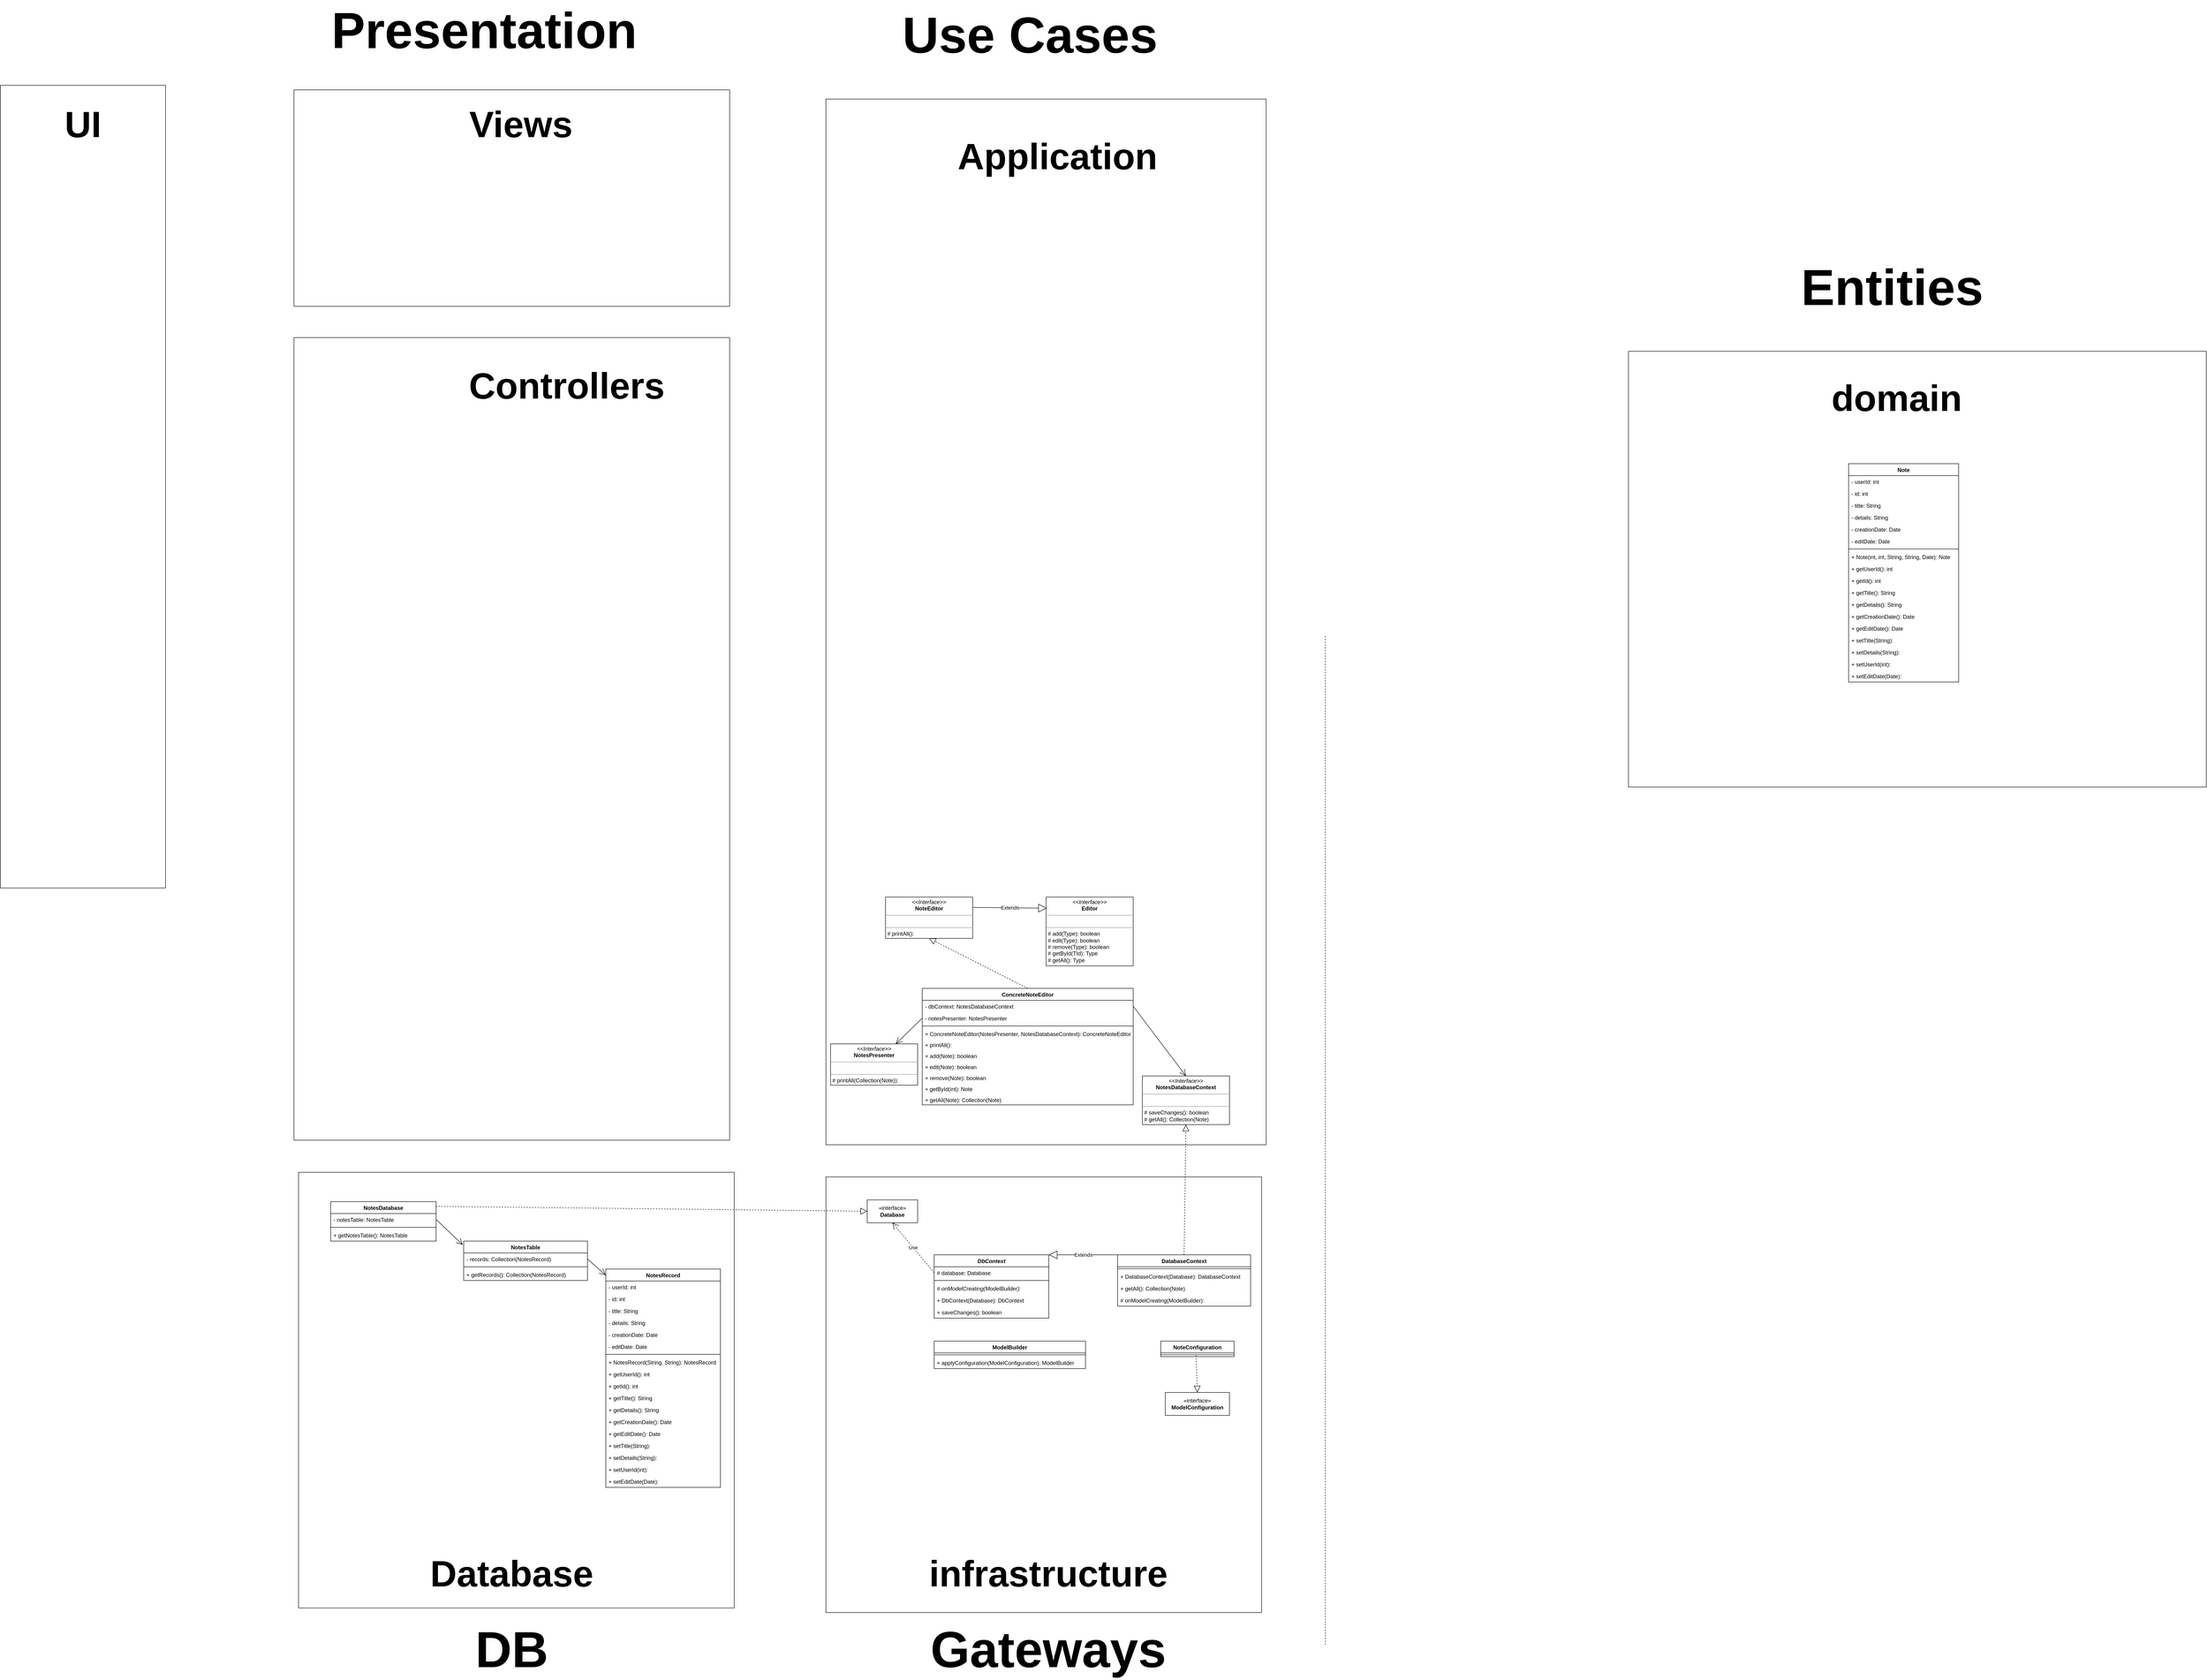 <mxfile version="22.1.2" type="device">
  <diagram id="C5RBs43oDa-KdzZeNtuy" name="Page-1">
    <mxGraphModel dx="11855" dy="4629" grid="1" gridSize="10" guides="1" tooltips="1" connect="1" arrows="1" fold="1" page="1" pageScale="1" pageWidth="827" pageHeight="1169" math="0" shadow="0">
      <root>
        <mxCell id="WIyWlLk6GJQsqaUBKTNV-0" />
        <mxCell id="WIyWlLk6GJQsqaUBKTNV-1" parent="WIyWlLk6GJQsqaUBKTNV-0" />
        <mxCell id="IYUmqPOKC77QGaWH9vDy-260" value="" style="rounded=0;whiteSpace=wrap;html=1;labelBackgroundColor=none;fontSize=80;" parent="WIyWlLk6GJQsqaUBKTNV-1" vertex="1">
          <mxGeometry x="-4280" y="1430" width="950" height="950" as="geometry" />
        </mxCell>
        <mxCell id="IYUmqPOKC77QGaWH9vDy-257" value="" style="rounded=0;whiteSpace=wrap;html=1;labelBackgroundColor=none;fontSize=80;" parent="WIyWlLk6GJQsqaUBKTNV-1" vertex="1">
          <mxGeometry x="-3130" y="-910" width="960" height="2280" as="geometry" />
        </mxCell>
        <mxCell id="IYUmqPOKC77QGaWH9vDy-258" value="" style="rounded=0;whiteSpace=wrap;html=1;labelBackgroundColor=none;fontSize=80;" parent="WIyWlLk6GJQsqaUBKTNV-1" vertex="1">
          <mxGeometry x="-3130" y="1440" width="950" height="950" as="geometry" />
        </mxCell>
        <mxCell id="IYUmqPOKC77QGaWH9vDy-259" value="" style="rounded=0;whiteSpace=wrap;html=1;labelBackgroundColor=none;fontSize=80;" parent="WIyWlLk6GJQsqaUBKTNV-1" vertex="1">
          <mxGeometry x="-1380" y="-360" width="1260" height="950" as="geometry" />
        </mxCell>
        <mxCell id="IYUmqPOKC77QGaWH9vDy-254" value="" style="rounded=0;whiteSpace=wrap;html=1;labelBackgroundColor=none;fontSize=80;" parent="WIyWlLk6GJQsqaUBKTNV-1" vertex="1">
          <mxGeometry x="-4290" y="-930" width="950" height="472" as="geometry" />
        </mxCell>
        <mxCell id="IYUmqPOKC77QGaWH9vDy-255" value="" style="rounded=0;whiteSpace=wrap;html=1;labelBackgroundColor=none;fontSize=80;" parent="WIyWlLk6GJQsqaUBKTNV-1" vertex="1">
          <mxGeometry x="-4930" y="-940" width="360" height="1750" as="geometry" />
        </mxCell>
        <mxCell id="IYUmqPOKC77QGaWH9vDy-253" value="" style="rounded=0;whiteSpace=wrap;html=1;labelBackgroundColor=none;fontSize=80;" parent="WIyWlLk6GJQsqaUBKTNV-1" vertex="1">
          <mxGeometry x="-4290" y="-390" width="950" height="1750" as="geometry" />
        </mxCell>
        <mxCell id="IYUmqPOKC77QGaWH9vDy-234" value="" style="endArrow=none;dashed=1;html=1;" parent="WIyWlLk6GJQsqaUBKTNV-1" edge="1">
          <mxGeometry width="50" height="50" relative="1" as="geometry">
            <mxPoint x="-2041" y="2460" as="sourcePoint" />
            <mxPoint x="-2041" y="260" as="targetPoint" />
          </mxGeometry>
        </mxCell>
        <mxCell id="IYUmqPOKC77QGaWH9vDy-236" value="Presentation" style="text;html=1;strokeColor=none;fillColor=none;align=center;verticalAlign=middle;whiteSpace=wrap;rounded=0;fontStyle=1;fontSize=110;" parent="WIyWlLk6GJQsqaUBKTNV-1" vertex="1">
          <mxGeometry x="-4270" y="-1120" width="790" height="120" as="geometry" />
        </mxCell>
        <mxCell id="IYUmqPOKC77QGaWH9vDy-268" value="UI" style="text;html=1;strokeColor=none;fillColor=none;align=center;verticalAlign=middle;whiteSpace=wrap;rounded=0;fontStyle=1;fontSize=80;" parent="WIyWlLk6GJQsqaUBKTNV-1" vertex="1">
          <mxGeometry x="-4770" y="-890" width="40" height="70" as="geometry" />
        </mxCell>
        <mxCell id="IYUmqPOKC77QGaWH9vDy-271" value="Application" style="text;html=1;strokeColor=none;fillColor=none;align=center;verticalAlign=middle;whiteSpace=wrap;rounded=0;fontStyle=1;fontSize=80;" parent="WIyWlLk6GJQsqaUBKTNV-1" vertex="1">
          <mxGeometry x="-3030" y="-830" width="810" height="90" as="geometry" />
        </mxCell>
        <mxCell id="IYUmqPOKC77QGaWH9vDy-274" value="Database" style="text;html=1;strokeColor=none;fillColor=none;align=center;verticalAlign=middle;whiteSpace=wrap;rounded=0;fontStyle=1;fontSize=80;" parent="WIyWlLk6GJQsqaUBKTNV-1" vertex="1">
          <mxGeometry x="-4220" y="2250" width="810" height="110" as="geometry" />
        </mxCell>
        <mxCell id="Qy56OAMUpxAa6UUccBs3-3" value="Views" style="text;html=1;strokeColor=none;fillColor=none;align=center;verticalAlign=middle;whiteSpace=wrap;rounded=0;fontStyle=1;fontSize=80;" vertex="1" parent="WIyWlLk6GJQsqaUBKTNV-1">
          <mxGeometry x="-3930" y="-890" width="270" height="70" as="geometry" />
        </mxCell>
        <mxCell id="Qy56OAMUpxAa6UUccBs3-4" value="Controllers" style="text;html=1;strokeColor=none;fillColor=none;align=center;verticalAlign=middle;whiteSpace=wrap;rounded=0;fontStyle=1;fontSize=80;" vertex="1" parent="WIyWlLk6GJQsqaUBKTNV-1">
          <mxGeometry x="-3890" y="-320" width="390" height="70" as="geometry" />
        </mxCell>
        <mxCell id="Qy56OAMUpxAa6UUccBs3-5" value="Use Cases" style="text;html=1;strokeColor=none;fillColor=none;align=center;verticalAlign=middle;whiteSpace=wrap;rounded=0;fontStyle=1;fontSize=110;" vertex="1" parent="WIyWlLk6GJQsqaUBKTNV-1">
          <mxGeometry x="-3080" y="-1110" width="790" height="120" as="geometry" />
        </mxCell>
        <mxCell id="IYUmqPOKC77QGaWH9vDy-273" value="domain" style="text;html=1;strokeColor=none;fillColor=none;align=center;verticalAlign=middle;whiteSpace=wrap;rounded=0;fontStyle=1;fontSize=80;" parent="WIyWlLk6GJQsqaUBKTNV-1" vertex="1">
          <mxGeometry x="-1200" y="-320" width="810" height="124" as="geometry" />
        </mxCell>
        <mxCell id="Qy56OAMUpxAa6UUccBs3-7" value="DB" style="text;html=1;strokeColor=none;fillColor=none;align=center;verticalAlign=middle;whiteSpace=wrap;rounded=0;fontStyle=1;fontSize=110;" vertex="1" parent="WIyWlLk6GJQsqaUBKTNV-1">
          <mxGeometry x="-4210" y="2410" width="790" height="120" as="geometry" />
        </mxCell>
        <mxCell id="Qy56OAMUpxAa6UUccBs3-8" value="Gateways" style="text;html=1;strokeColor=none;fillColor=none;align=center;verticalAlign=middle;whiteSpace=wrap;rounded=0;fontStyle=1;fontSize=110;" vertex="1" parent="WIyWlLk6GJQsqaUBKTNV-1">
          <mxGeometry x="-3040" y="2410" width="790" height="120" as="geometry" />
        </mxCell>
        <mxCell id="Qy56OAMUpxAa6UUccBs3-9" value="infrastructure" style="text;html=1;strokeColor=none;fillColor=none;align=center;verticalAlign=middle;whiteSpace=wrap;rounded=0;fontStyle=1;fontSize=80;" vertex="1" parent="WIyWlLk6GJQsqaUBKTNV-1">
          <mxGeometry x="-3050" y="2250" width="810" height="110" as="geometry" />
        </mxCell>
        <mxCell id="Qy56OAMUpxAa6UUccBs3-10" value="Entities" style="text;html=1;strokeColor=none;fillColor=none;align=center;verticalAlign=middle;whiteSpace=wrap;rounded=0;fontStyle=1;fontSize=110;" vertex="1" parent="WIyWlLk6GJQsqaUBKTNV-1">
          <mxGeometry x="-1200" y="-560" width="790" height="120" as="geometry" />
        </mxCell>
        <mxCell id="Qy56OAMUpxAa6UUccBs3-11" value="Note" style="swimlane;fontStyle=1;align=center;verticalAlign=top;childLayout=stackLayout;horizontal=1;startSize=26;horizontalStack=0;resizeParent=1;resizeParentMax=0;resizeLast=0;collapsible=1;marginBottom=0;whiteSpace=wrap;html=1;" vertex="1" parent="WIyWlLk6GJQsqaUBKTNV-1">
          <mxGeometry x="-900" y="-115" width="240" height="476" as="geometry" />
        </mxCell>
        <mxCell id="Qy56OAMUpxAa6UUccBs3-12" value="- userId&lt;span style=&quot;background-color: initial;&quot;&gt;: int&lt;/span&gt;" style="text;strokeColor=none;fillColor=none;align=left;verticalAlign=top;spacingLeft=4;spacingRight=4;overflow=hidden;rotatable=0;points=[[0,0.5],[1,0.5]];portConstraint=eastwest;whiteSpace=wrap;html=1;" vertex="1" parent="Qy56OAMUpxAa6UUccBs3-11">
          <mxGeometry y="26" width="240" height="26" as="geometry" />
        </mxCell>
        <mxCell id="Qy56OAMUpxAa6UUccBs3-15" value="- id&lt;span style=&quot;background-color: initial;&quot;&gt;: int&lt;/span&gt;" style="text;strokeColor=none;fillColor=none;align=left;verticalAlign=top;spacingLeft=4;spacingRight=4;overflow=hidden;rotatable=0;points=[[0,0.5],[1,0.5]];portConstraint=eastwest;whiteSpace=wrap;html=1;" vertex="1" parent="Qy56OAMUpxAa6UUccBs3-11">
          <mxGeometry y="52" width="240" height="26" as="geometry" />
        </mxCell>
        <mxCell id="Qy56OAMUpxAa6UUccBs3-17" value="-&amp;nbsp;title&lt;span style=&quot;background-color: initial;&quot;&gt;:&amp;nbsp;&lt;/span&gt;String" style="text;strokeColor=none;fillColor=none;align=left;verticalAlign=top;spacingLeft=4;spacingRight=4;overflow=hidden;rotatable=0;points=[[0,0.5],[1,0.5]];portConstraint=eastwest;whiteSpace=wrap;html=1;" vertex="1" parent="Qy56OAMUpxAa6UUccBs3-11">
          <mxGeometry y="78" width="240" height="26" as="geometry" />
        </mxCell>
        <mxCell id="Qy56OAMUpxAa6UUccBs3-18" value="-&amp;nbsp;details&lt;span style=&quot;background-color: initial;&quot;&gt;:&amp;nbsp;&lt;/span&gt;&lt;span style=&quot;background-color: initial;&quot;&gt;String&lt;/span&gt;" style="text;strokeColor=none;fillColor=none;align=left;verticalAlign=top;spacingLeft=4;spacingRight=4;overflow=hidden;rotatable=0;points=[[0,0.5],[1,0.5]];portConstraint=eastwest;whiteSpace=wrap;html=1;" vertex="1" parent="Qy56OAMUpxAa6UUccBs3-11">
          <mxGeometry y="104" width="240" height="26" as="geometry" />
        </mxCell>
        <mxCell id="Qy56OAMUpxAa6UUccBs3-19" value="-&amp;nbsp;creationDate&lt;span style=&quot;background-color: initial;&quot;&gt;:&amp;nbsp;&lt;/span&gt;Date" style="text;strokeColor=none;fillColor=none;align=left;verticalAlign=top;spacingLeft=4;spacingRight=4;overflow=hidden;rotatable=0;points=[[0,0.5],[1,0.5]];portConstraint=eastwest;whiteSpace=wrap;html=1;" vertex="1" parent="Qy56OAMUpxAa6UUccBs3-11">
          <mxGeometry y="130" width="240" height="26" as="geometry" />
        </mxCell>
        <mxCell id="Qy56OAMUpxAa6UUccBs3-20" value="-&amp;nbsp;editDate&lt;span style=&quot;background-color: initial;&quot;&gt;:&amp;nbsp;&lt;/span&gt;&lt;span style=&quot;background-color: initial;&quot;&gt;Date&lt;/span&gt;" style="text;strokeColor=none;fillColor=none;align=left;verticalAlign=top;spacingLeft=4;spacingRight=4;overflow=hidden;rotatable=0;points=[[0,0.5],[1,0.5]];portConstraint=eastwest;whiteSpace=wrap;html=1;" vertex="1" parent="Qy56OAMUpxAa6UUccBs3-11">
          <mxGeometry y="156" width="240" height="26" as="geometry" />
        </mxCell>
        <mxCell id="Qy56OAMUpxAa6UUccBs3-13" value="" style="line;strokeWidth=1;fillColor=none;align=left;verticalAlign=middle;spacingTop=-1;spacingLeft=3;spacingRight=3;rotatable=0;labelPosition=right;points=[];portConstraint=eastwest;strokeColor=inherit;" vertex="1" parent="Qy56OAMUpxAa6UUccBs3-11">
          <mxGeometry y="182" width="240" height="8" as="geometry" />
        </mxCell>
        <mxCell id="Qy56OAMUpxAa6UUccBs3-30" value="+&amp;nbsp;Note&lt;span style=&quot;background-color: initial;&quot;&gt;(int, int, String, String, Date):&amp;nbsp;&lt;/span&gt;Note" style="text;strokeColor=none;fillColor=none;align=left;verticalAlign=top;spacingLeft=4;spacingRight=4;overflow=hidden;rotatable=0;points=[[0,0.5],[1,0.5]];portConstraint=eastwest;whiteSpace=wrap;html=1;" vertex="1" parent="Qy56OAMUpxAa6UUccBs3-11">
          <mxGeometry y="190" width="240" height="26" as="geometry" />
        </mxCell>
        <mxCell id="Qy56OAMUpxAa6UUccBs3-14" value="+&amp;nbsp;getUserId&lt;span style=&quot;background-color: initial;&quot;&gt;():&amp;nbsp;&lt;/span&gt;int" style="text;strokeColor=none;fillColor=none;align=left;verticalAlign=top;spacingLeft=4;spacingRight=4;overflow=hidden;rotatable=0;points=[[0,0.5],[1,0.5]];portConstraint=eastwest;whiteSpace=wrap;html=1;" vertex="1" parent="Qy56OAMUpxAa6UUccBs3-11">
          <mxGeometry y="216" width="240" height="26" as="geometry" />
        </mxCell>
        <mxCell id="Qy56OAMUpxAa6UUccBs3-21" value="+&amp;nbsp;getId&lt;span style=&quot;background-color: initial;&quot;&gt;():&amp;nbsp;&lt;/span&gt;&lt;span style=&quot;background-color: initial;&quot;&gt;int&lt;/span&gt;" style="text;strokeColor=none;fillColor=none;align=left;verticalAlign=top;spacingLeft=4;spacingRight=4;overflow=hidden;rotatable=0;points=[[0,0.5],[1,0.5]];portConstraint=eastwest;whiteSpace=wrap;html=1;" vertex="1" parent="Qy56OAMUpxAa6UUccBs3-11">
          <mxGeometry y="242" width="240" height="26" as="geometry" />
        </mxCell>
        <mxCell id="Qy56OAMUpxAa6UUccBs3-22" value="+&amp;nbsp;getTitle&lt;span style=&quot;background-color: initial;&quot;&gt;():&amp;nbsp;&lt;/span&gt;String" style="text;strokeColor=none;fillColor=none;align=left;verticalAlign=top;spacingLeft=4;spacingRight=4;overflow=hidden;rotatable=0;points=[[0,0.5],[1,0.5]];portConstraint=eastwest;whiteSpace=wrap;html=1;" vertex="1" parent="Qy56OAMUpxAa6UUccBs3-11">
          <mxGeometry y="268" width="240" height="26" as="geometry" />
        </mxCell>
        <mxCell id="Qy56OAMUpxAa6UUccBs3-23" value="+&amp;nbsp;getDetails&lt;span style=&quot;background-color: initial;&quot;&gt;():&amp;nbsp;&lt;/span&gt;String" style="text;strokeColor=none;fillColor=none;align=left;verticalAlign=top;spacingLeft=4;spacingRight=4;overflow=hidden;rotatable=0;points=[[0,0.5],[1,0.5]];portConstraint=eastwest;whiteSpace=wrap;html=1;" vertex="1" parent="Qy56OAMUpxAa6UUccBs3-11">
          <mxGeometry y="294" width="240" height="26" as="geometry" />
        </mxCell>
        <mxCell id="Qy56OAMUpxAa6UUccBs3-24" value="+&amp;nbsp;getCreationDate&lt;span style=&quot;background-color: initial;&quot;&gt;():&amp;nbsp;&lt;/span&gt;Date" style="text;strokeColor=none;fillColor=none;align=left;verticalAlign=top;spacingLeft=4;spacingRight=4;overflow=hidden;rotatable=0;points=[[0,0.5],[1,0.5]];portConstraint=eastwest;whiteSpace=wrap;html=1;" vertex="1" parent="Qy56OAMUpxAa6UUccBs3-11">
          <mxGeometry y="320" width="240" height="26" as="geometry" />
        </mxCell>
        <mxCell id="Qy56OAMUpxAa6UUccBs3-25" value="+&amp;nbsp;getEditDate&lt;span style=&quot;background-color: initial;&quot;&gt;():&amp;nbsp;&lt;/span&gt;&lt;span style=&quot;background-color: initial;&quot;&gt;Date&lt;/span&gt;" style="text;strokeColor=none;fillColor=none;align=left;verticalAlign=top;spacingLeft=4;spacingRight=4;overflow=hidden;rotatable=0;points=[[0,0.5],[1,0.5]];portConstraint=eastwest;whiteSpace=wrap;html=1;" vertex="1" parent="Qy56OAMUpxAa6UUccBs3-11">
          <mxGeometry y="346" width="240" height="26" as="geometry" />
        </mxCell>
        <mxCell id="Qy56OAMUpxAa6UUccBs3-26" value="+&amp;nbsp;setTitle(String&lt;span style=&quot;background-color: initial;&quot;&gt;):&lt;/span&gt;" style="text;strokeColor=none;fillColor=none;align=left;verticalAlign=top;spacingLeft=4;spacingRight=4;overflow=hidden;rotatable=0;points=[[0,0.5],[1,0.5]];portConstraint=eastwest;whiteSpace=wrap;html=1;" vertex="1" parent="Qy56OAMUpxAa6UUccBs3-11">
          <mxGeometry y="372" width="240" height="26" as="geometry" />
        </mxCell>
        <mxCell id="Qy56OAMUpxAa6UUccBs3-27" value="+&amp;nbsp;setDetails&lt;span style=&quot;background-color: initial;&quot;&gt;(String&lt;/span&gt;&lt;span style=&quot;background-color: initial;&quot;&gt;):&lt;/span&gt;" style="text;strokeColor=none;fillColor=none;align=left;verticalAlign=top;spacingLeft=4;spacingRight=4;overflow=hidden;rotatable=0;points=[[0,0.5],[1,0.5]];portConstraint=eastwest;whiteSpace=wrap;html=1;" vertex="1" parent="Qy56OAMUpxAa6UUccBs3-11">
          <mxGeometry y="398" width="240" height="26" as="geometry" />
        </mxCell>
        <mxCell id="Qy56OAMUpxAa6UUccBs3-28" value="+&amp;nbsp;setUserId&lt;span style=&quot;background-color: initial;&quot;&gt;(int&lt;/span&gt;&lt;span style=&quot;background-color: initial;&quot;&gt;):&lt;/span&gt;" style="text;strokeColor=none;fillColor=none;align=left;verticalAlign=top;spacingLeft=4;spacingRight=4;overflow=hidden;rotatable=0;points=[[0,0.5],[1,0.5]];portConstraint=eastwest;whiteSpace=wrap;html=1;" vertex="1" parent="Qy56OAMUpxAa6UUccBs3-11">
          <mxGeometry y="424" width="240" height="26" as="geometry" />
        </mxCell>
        <mxCell id="Qy56OAMUpxAa6UUccBs3-29" value="+&amp;nbsp;setEditDate&lt;span style=&quot;background-color: initial;&quot;&gt;(&lt;/span&gt;Date&lt;span style=&quot;background-color: initial;&quot;&gt;):&lt;/span&gt;" style="text;strokeColor=none;fillColor=none;align=left;verticalAlign=top;spacingLeft=4;spacingRight=4;overflow=hidden;rotatable=0;points=[[0,0.5],[1,0.5]];portConstraint=eastwest;whiteSpace=wrap;html=1;" vertex="1" parent="Qy56OAMUpxAa6UUccBs3-11">
          <mxGeometry y="450" width="240" height="26" as="geometry" />
        </mxCell>
        <mxCell id="Qy56OAMUpxAa6UUccBs3-32" value="«interface»&lt;br&gt;&lt;b&gt;Database&lt;/b&gt;" style="html=1;whiteSpace=wrap;" vertex="1" parent="WIyWlLk6GJQsqaUBKTNV-1">
          <mxGeometry x="-3040" y="1490" width="110" height="50" as="geometry" />
        </mxCell>
        <mxCell id="Qy56OAMUpxAa6UUccBs3-33" value="«interface»&lt;br&gt;&lt;b&gt;ModelConfiguration&lt;/b&gt;" style="html=1;whiteSpace=wrap;" vertex="1" parent="WIyWlLk6GJQsqaUBKTNV-1">
          <mxGeometry x="-2390" y="1910" width="140" height="50" as="geometry" />
        </mxCell>
        <mxCell id="Qy56OAMUpxAa6UUccBs3-34" value="&lt;i&gt;DbContext&lt;/i&gt;" style="swimlane;fontStyle=1;align=center;verticalAlign=top;childLayout=stackLayout;horizontal=1;startSize=26;horizontalStack=0;resizeParent=1;resizeParentMax=0;resizeLast=0;collapsible=1;marginBottom=0;whiteSpace=wrap;html=1;" vertex="1" parent="WIyWlLk6GJQsqaUBKTNV-1">
          <mxGeometry x="-2894" y="1610" width="250" height="138" as="geometry" />
        </mxCell>
        <mxCell id="Qy56OAMUpxAa6UUccBs3-35" value="# database&lt;span style=&quot;background-color: initial;&quot;&gt;:&amp;nbsp;&lt;/span&gt;Database" style="text;strokeColor=none;fillColor=none;align=left;verticalAlign=top;spacingLeft=4;spacingRight=4;overflow=hidden;rotatable=0;points=[[0,0.5],[1,0.5]];portConstraint=eastwest;whiteSpace=wrap;html=1;" vertex="1" parent="Qy56OAMUpxAa6UUccBs3-34">
          <mxGeometry y="26" width="250" height="26" as="geometry" />
        </mxCell>
        <mxCell id="Qy56OAMUpxAa6UUccBs3-36" value="" style="line;strokeWidth=1;fillColor=none;align=left;verticalAlign=middle;spacingTop=-1;spacingLeft=3;spacingRight=3;rotatable=0;labelPosition=right;points=[];portConstraint=eastwest;strokeColor=inherit;" vertex="1" parent="Qy56OAMUpxAa6UUccBs3-34">
          <mxGeometry y="52" width="250" height="8" as="geometry" />
        </mxCell>
        <mxCell id="Qy56OAMUpxAa6UUccBs3-37" value="&lt;i&gt;# onModelCreating&lt;span style=&quot;background-color: initial;&quot;&gt;(ModelBuilder):&lt;/span&gt;&lt;/i&gt;" style="text;strokeColor=none;fillColor=none;align=left;verticalAlign=top;spacingLeft=4;spacingRight=4;overflow=hidden;rotatable=0;points=[[0,0.5],[1,0.5]];portConstraint=eastwest;whiteSpace=wrap;html=1;" vertex="1" parent="Qy56OAMUpxAa6UUccBs3-34">
          <mxGeometry y="60" width="250" height="26" as="geometry" />
        </mxCell>
        <mxCell id="Qy56OAMUpxAa6UUccBs3-39" value="+&amp;nbsp;DbContext&lt;span style=&quot;background-color: initial;&quot;&gt;&lt;span style=&quot;background-color: initial;&quot;&gt;(Database):&amp;nbsp;&lt;/span&gt;&lt;/span&gt;DbContext" style="text;strokeColor=none;fillColor=none;align=left;verticalAlign=top;spacingLeft=4;spacingRight=4;overflow=hidden;rotatable=0;points=[[0,0.5],[1,0.5]];portConstraint=eastwest;whiteSpace=wrap;html=1;" vertex="1" parent="Qy56OAMUpxAa6UUccBs3-34">
          <mxGeometry y="86" width="250" height="26" as="geometry" />
        </mxCell>
        <mxCell id="Qy56OAMUpxAa6UUccBs3-41" value="+&amp;nbsp;saveChanges&lt;span style=&quot;background-color: initial;&quot;&gt;&lt;span style=&quot;background-color: initial;&quot;&gt;():&amp;nbsp;&lt;/span&gt;&lt;/span&gt;boolean" style="text;strokeColor=none;fillColor=none;align=left;verticalAlign=top;spacingLeft=4;spacingRight=4;overflow=hidden;rotatable=0;points=[[0,0.5],[1,0.5]];portConstraint=eastwest;whiteSpace=wrap;html=1;" vertex="1" parent="Qy56OAMUpxAa6UUccBs3-34">
          <mxGeometry y="112" width="250" height="26" as="geometry" />
        </mxCell>
        <mxCell id="Qy56OAMUpxAa6UUccBs3-42" value="ModelBuilder" style="swimlane;fontStyle=1;align=center;verticalAlign=top;childLayout=stackLayout;horizontal=1;startSize=26;horizontalStack=0;resizeParent=1;resizeParentMax=0;resizeLast=0;collapsible=1;marginBottom=0;whiteSpace=wrap;html=1;" vertex="1" parent="WIyWlLk6GJQsqaUBKTNV-1">
          <mxGeometry x="-2894" y="1798" width="330" height="60" as="geometry" />
        </mxCell>
        <mxCell id="Qy56OAMUpxAa6UUccBs3-44" value="" style="line;strokeWidth=1;fillColor=none;align=left;verticalAlign=middle;spacingTop=-1;spacingLeft=3;spacingRight=3;rotatable=0;labelPosition=right;points=[];portConstraint=eastwest;strokeColor=inherit;" vertex="1" parent="Qy56OAMUpxAa6UUccBs3-42">
          <mxGeometry y="26" width="330" height="8" as="geometry" />
        </mxCell>
        <mxCell id="Qy56OAMUpxAa6UUccBs3-45" value="+&amp;nbsp;applyConfiguration&lt;span style=&quot;background-color: initial;&quot;&gt;(ModelConfiguration):&amp;nbsp;&lt;/span&gt;ModelBuilder" style="text;strokeColor=none;fillColor=none;align=left;verticalAlign=top;spacingLeft=4;spacingRight=4;overflow=hidden;rotatable=0;points=[[0,0.5],[1,0.5]];portConstraint=eastwest;whiteSpace=wrap;html=1;" vertex="1" parent="Qy56OAMUpxAa6UUccBs3-42">
          <mxGeometry y="34" width="330" height="26" as="geometry" />
        </mxCell>
        <mxCell id="Qy56OAMUpxAa6UUccBs3-46" value="Use" style="endArrow=open;endSize=12;dashed=1;html=1;rounded=0;exitX=0;exitY=0.5;exitDx=0;exitDy=0;entryX=0.5;entryY=1;entryDx=0;entryDy=0;" edge="1" parent="WIyWlLk6GJQsqaUBKTNV-1" source="Qy56OAMUpxAa6UUccBs3-35" target="Qy56OAMUpxAa6UUccBs3-32">
          <mxGeometry width="160" relative="1" as="geometry">
            <mxPoint x="-2701" y="1990" as="sourcePoint" />
            <mxPoint x="-2541" y="1990" as="targetPoint" />
          </mxGeometry>
        </mxCell>
        <mxCell id="Qy56OAMUpxAa6UUccBs3-47" value="NotesDatabase" style="swimlane;fontStyle=1;align=center;verticalAlign=top;childLayout=stackLayout;horizontal=1;startSize=26;horizontalStack=0;resizeParent=1;resizeParentMax=0;resizeLast=0;collapsible=1;marginBottom=0;whiteSpace=wrap;html=1;" vertex="1" parent="WIyWlLk6GJQsqaUBKTNV-1">
          <mxGeometry x="-4210" y="1494" width="230" height="86" as="geometry" />
        </mxCell>
        <mxCell id="Qy56OAMUpxAa6UUccBs3-48" value="- notesTable&lt;span style=&quot;background-color: initial;&quot;&gt;:&amp;nbsp;&lt;/span&gt;NotesTable" style="text;strokeColor=none;fillColor=none;align=left;verticalAlign=top;spacingLeft=4;spacingRight=4;overflow=hidden;rotatable=0;points=[[0,0.5],[1,0.5]];portConstraint=eastwest;whiteSpace=wrap;html=1;" vertex="1" parent="Qy56OAMUpxAa6UUccBs3-47">
          <mxGeometry y="26" width="230" height="26" as="geometry" />
        </mxCell>
        <mxCell id="Qy56OAMUpxAa6UUccBs3-49" value="" style="line;strokeWidth=1;fillColor=none;align=left;verticalAlign=middle;spacingTop=-1;spacingLeft=3;spacingRight=3;rotatable=0;labelPosition=right;points=[];portConstraint=eastwest;strokeColor=inherit;" vertex="1" parent="Qy56OAMUpxAa6UUccBs3-47">
          <mxGeometry y="52" width="230" height="8" as="geometry" />
        </mxCell>
        <mxCell id="Qy56OAMUpxAa6UUccBs3-50" value="+&amp;nbsp;getNotesTable&lt;span style=&quot;background-color: initial;&quot;&gt;():&amp;nbsp;&lt;/span&gt;NotesTable" style="text;strokeColor=none;fillColor=none;align=left;verticalAlign=top;spacingLeft=4;spacingRight=4;overflow=hidden;rotatable=0;points=[[0,0.5],[1,0.5]];portConstraint=eastwest;whiteSpace=wrap;html=1;" vertex="1" parent="Qy56OAMUpxAa6UUccBs3-47">
          <mxGeometry y="60" width="230" height="26" as="geometry" />
        </mxCell>
        <mxCell id="Qy56OAMUpxAa6UUccBs3-52" value="" style="endArrow=block;dashed=1;endFill=0;endSize=12;html=1;rounded=0;exitX=0.996;exitY=0.119;exitDx=0;exitDy=0;entryX=0;entryY=0.5;entryDx=0;entryDy=0;exitPerimeter=0;" edge="1" parent="WIyWlLk6GJQsqaUBKTNV-1" source="Qy56OAMUpxAa6UUccBs3-47" target="Qy56OAMUpxAa6UUccBs3-32">
          <mxGeometry width="160" relative="1" as="geometry">
            <mxPoint x="-1691" y="650" as="sourcePoint" />
            <mxPoint x="-1531" y="650" as="targetPoint" />
          </mxGeometry>
        </mxCell>
        <mxCell id="Qy56OAMUpxAa6UUccBs3-53" value="NotesTable" style="swimlane;fontStyle=1;align=center;verticalAlign=top;childLayout=stackLayout;horizontal=1;startSize=26;horizontalStack=0;resizeParent=1;resizeParentMax=0;resizeLast=0;collapsible=1;marginBottom=0;whiteSpace=wrap;html=1;" vertex="1" parent="WIyWlLk6GJQsqaUBKTNV-1">
          <mxGeometry x="-3920" y="1580" width="270" height="86" as="geometry" />
        </mxCell>
        <mxCell id="Qy56OAMUpxAa6UUccBs3-54" value="- records&lt;span style=&quot;background-color: initial;&quot;&gt;:&amp;nbsp;&lt;/span&gt;Collection(NotesRecord)" style="text;strokeColor=none;fillColor=none;align=left;verticalAlign=top;spacingLeft=4;spacingRight=4;overflow=hidden;rotatable=0;points=[[0,0.5],[1,0.5]];portConstraint=eastwest;whiteSpace=wrap;html=1;" vertex="1" parent="Qy56OAMUpxAa6UUccBs3-53">
          <mxGeometry y="26" width="270" height="26" as="geometry" />
        </mxCell>
        <mxCell id="Qy56OAMUpxAa6UUccBs3-55" value="" style="line;strokeWidth=1;fillColor=none;align=left;verticalAlign=middle;spacingTop=-1;spacingLeft=3;spacingRight=3;rotatable=0;labelPosition=right;points=[];portConstraint=eastwest;strokeColor=inherit;" vertex="1" parent="Qy56OAMUpxAa6UUccBs3-53">
          <mxGeometry y="52" width="270" height="8" as="geometry" />
        </mxCell>
        <mxCell id="Qy56OAMUpxAa6UUccBs3-56" value="+&amp;nbsp;getRecords&lt;span style=&quot;background-color: initial;&quot;&gt;():&amp;nbsp;&lt;/span&gt;Collection(NotesRecord)" style="text;strokeColor=none;fillColor=none;align=left;verticalAlign=top;spacingLeft=4;spacingRight=4;overflow=hidden;rotatable=0;points=[[0,0.5],[1,0.5]];portConstraint=eastwest;whiteSpace=wrap;html=1;" vertex="1" parent="Qy56OAMUpxAa6UUccBs3-53">
          <mxGeometry y="60" width="270" height="26" as="geometry" />
        </mxCell>
        <mxCell id="Qy56OAMUpxAa6UUccBs3-58" value="" style="endArrow=open;endFill=1;endSize=12;html=1;rounded=0;exitX=1;exitY=0.5;exitDx=0;exitDy=0;entryX=-0.007;entryY=0.095;entryDx=0;entryDy=0;entryPerimeter=0;" edge="1" parent="WIyWlLk6GJQsqaUBKTNV-1" source="Qy56OAMUpxAa6UUccBs3-48" target="Qy56OAMUpxAa6UUccBs3-53">
          <mxGeometry width="160" relative="1" as="geometry">
            <mxPoint x="-4020" y="1870" as="sourcePoint" />
            <mxPoint x="-3860" y="1870" as="targetPoint" />
          </mxGeometry>
        </mxCell>
        <mxCell id="Qy56OAMUpxAa6UUccBs3-64" value="NotesRecord" style="swimlane;fontStyle=1;align=center;verticalAlign=top;childLayout=stackLayout;horizontal=1;startSize=26;horizontalStack=0;resizeParent=1;resizeParentMax=0;resizeLast=0;collapsible=1;marginBottom=0;whiteSpace=wrap;html=1;" vertex="1" parent="WIyWlLk6GJQsqaUBKTNV-1">
          <mxGeometry x="-3610" y="1641" width="250" height="476" as="geometry" />
        </mxCell>
        <mxCell id="Qy56OAMUpxAa6UUccBs3-65" value="- userId&lt;span style=&quot;background-color: initial;&quot;&gt;: int&lt;/span&gt;" style="text;strokeColor=none;fillColor=none;align=left;verticalAlign=top;spacingLeft=4;spacingRight=4;overflow=hidden;rotatable=0;points=[[0,0.5],[1,0.5]];portConstraint=eastwest;whiteSpace=wrap;html=1;" vertex="1" parent="Qy56OAMUpxAa6UUccBs3-64">
          <mxGeometry y="26" width="250" height="26" as="geometry" />
        </mxCell>
        <mxCell id="Qy56OAMUpxAa6UUccBs3-66" value="- id&lt;span style=&quot;background-color: initial;&quot;&gt;: int&lt;/span&gt;" style="text;strokeColor=none;fillColor=none;align=left;verticalAlign=top;spacingLeft=4;spacingRight=4;overflow=hidden;rotatable=0;points=[[0,0.5],[1,0.5]];portConstraint=eastwest;whiteSpace=wrap;html=1;" vertex="1" parent="Qy56OAMUpxAa6UUccBs3-64">
          <mxGeometry y="52" width="250" height="26" as="geometry" />
        </mxCell>
        <mxCell id="Qy56OAMUpxAa6UUccBs3-67" value="-&amp;nbsp;title&lt;span style=&quot;background-color: initial;&quot;&gt;:&amp;nbsp;&lt;/span&gt;String" style="text;strokeColor=none;fillColor=none;align=left;verticalAlign=top;spacingLeft=4;spacingRight=4;overflow=hidden;rotatable=0;points=[[0,0.5],[1,0.5]];portConstraint=eastwest;whiteSpace=wrap;html=1;" vertex="1" parent="Qy56OAMUpxAa6UUccBs3-64">
          <mxGeometry y="78" width="250" height="26" as="geometry" />
        </mxCell>
        <mxCell id="Qy56OAMUpxAa6UUccBs3-68" value="-&amp;nbsp;details&lt;span style=&quot;background-color: initial;&quot;&gt;:&amp;nbsp;&lt;/span&gt;&lt;span style=&quot;background-color: initial;&quot;&gt;String&lt;/span&gt;" style="text;strokeColor=none;fillColor=none;align=left;verticalAlign=top;spacingLeft=4;spacingRight=4;overflow=hidden;rotatable=0;points=[[0,0.5],[1,0.5]];portConstraint=eastwest;whiteSpace=wrap;html=1;" vertex="1" parent="Qy56OAMUpxAa6UUccBs3-64">
          <mxGeometry y="104" width="250" height="26" as="geometry" />
        </mxCell>
        <mxCell id="Qy56OAMUpxAa6UUccBs3-69" value="-&amp;nbsp;creationDate&lt;span style=&quot;background-color: initial;&quot;&gt;:&amp;nbsp;&lt;/span&gt;Date" style="text;strokeColor=none;fillColor=none;align=left;verticalAlign=top;spacingLeft=4;spacingRight=4;overflow=hidden;rotatable=0;points=[[0,0.5],[1,0.5]];portConstraint=eastwest;whiteSpace=wrap;html=1;" vertex="1" parent="Qy56OAMUpxAa6UUccBs3-64">
          <mxGeometry y="130" width="250" height="26" as="geometry" />
        </mxCell>
        <mxCell id="Qy56OAMUpxAa6UUccBs3-70" value="-&amp;nbsp;editDate&lt;span style=&quot;background-color: initial;&quot;&gt;:&amp;nbsp;&lt;/span&gt;&lt;span style=&quot;background-color: initial;&quot;&gt;Date&lt;/span&gt;" style="text;strokeColor=none;fillColor=none;align=left;verticalAlign=top;spacingLeft=4;spacingRight=4;overflow=hidden;rotatable=0;points=[[0,0.5],[1,0.5]];portConstraint=eastwest;whiteSpace=wrap;html=1;" vertex="1" parent="Qy56OAMUpxAa6UUccBs3-64">
          <mxGeometry y="156" width="250" height="26" as="geometry" />
        </mxCell>
        <mxCell id="Qy56OAMUpxAa6UUccBs3-71" value="" style="line;strokeWidth=1;fillColor=none;align=left;verticalAlign=middle;spacingTop=-1;spacingLeft=3;spacingRight=3;rotatable=0;labelPosition=right;points=[];portConstraint=eastwest;strokeColor=inherit;" vertex="1" parent="Qy56OAMUpxAa6UUccBs3-64">
          <mxGeometry y="182" width="250" height="8" as="geometry" />
        </mxCell>
        <mxCell id="Qy56OAMUpxAa6UUccBs3-72" value="+&amp;nbsp;NotesRecord&lt;span style=&quot;background-color: initial;&quot;&gt;(String, String):&amp;nbsp;&lt;/span&gt;NotesRecord" style="text;strokeColor=none;fillColor=none;align=left;verticalAlign=top;spacingLeft=4;spacingRight=4;overflow=hidden;rotatable=0;points=[[0,0.5],[1,0.5]];portConstraint=eastwest;whiteSpace=wrap;html=1;" vertex="1" parent="Qy56OAMUpxAa6UUccBs3-64">
          <mxGeometry y="190" width="250" height="26" as="geometry" />
        </mxCell>
        <mxCell id="Qy56OAMUpxAa6UUccBs3-73" value="+&amp;nbsp;getUserId&lt;span style=&quot;background-color: initial;&quot;&gt;():&amp;nbsp;&lt;/span&gt;int" style="text;strokeColor=none;fillColor=none;align=left;verticalAlign=top;spacingLeft=4;spacingRight=4;overflow=hidden;rotatable=0;points=[[0,0.5],[1,0.5]];portConstraint=eastwest;whiteSpace=wrap;html=1;" vertex="1" parent="Qy56OAMUpxAa6UUccBs3-64">
          <mxGeometry y="216" width="250" height="26" as="geometry" />
        </mxCell>
        <mxCell id="Qy56OAMUpxAa6UUccBs3-74" value="+&amp;nbsp;getId&lt;span style=&quot;background-color: initial;&quot;&gt;():&amp;nbsp;&lt;/span&gt;&lt;span style=&quot;background-color: initial;&quot;&gt;int&lt;/span&gt;" style="text;strokeColor=none;fillColor=none;align=left;verticalAlign=top;spacingLeft=4;spacingRight=4;overflow=hidden;rotatable=0;points=[[0,0.5],[1,0.5]];portConstraint=eastwest;whiteSpace=wrap;html=1;" vertex="1" parent="Qy56OAMUpxAa6UUccBs3-64">
          <mxGeometry y="242" width="250" height="26" as="geometry" />
        </mxCell>
        <mxCell id="Qy56OAMUpxAa6UUccBs3-75" value="+&amp;nbsp;getTitle&lt;span style=&quot;background-color: initial;&quot;&gt;():&amp;nbsp;&lt;/span&gt;String" style="text;strokeColor=none;fillColor=none;align=left;verticalAlign=top;spacingLeft=4;spacingRight=4;overflow=hidden;rotatable=0;points=[[0,0.5],[1,0.5]];portConstraint=eastwest;whiteSpace=wrap;html=1;" vertex="1" parent="Qy56OAMUpxAa6UUccBs3-64">
          <mxGeometry y="268" width="250" height="26" as="geometry" />
        </mxCell>
        <mxCell id="Qy56OAMUpxAa6UUccBs3-76" value="+&amp;nbsp;getDetails&lt;span style=&quot;background-color: initial;&quot;&gt;():&amp;nbsp;&lt;/span&gt;String" style="text;strokeColor=none;fillColor=none;align=left;verticalAlign=top;spacingLeft=4;spacingRight=4;overflow=hidden;rotatable=0;points=[[0,0.5],[1,0.5]];portConstraint=eastwest;whiteSpace=wrap;html=1;" vertex="1" parent="Qy56OAMUpxAa6UUccBs3-64">
          <mxGeometry y="294" width="250" height="26" as="geometry" />
        </mxCell>
        <mxCell id="Qy56OAMUpxAa6UUccBs3-77" value="+&amp;nbsp;getCreationDate&lt;span style=&quot;background-color: initial;&quot;&gt;():&amp;nbsp;&lt;/span&gt;Date" style="text;strokeColor=none;fillColor=none;align=left;verticalAlign=top;spacingLeft=4;spacingRight=4;overflow=hidden;rotatable=0;points=[[0,0.5],[1,0.5]];portConstraint=eastwest;whiteSpace=wrap;html=1;" vertex="1" parent="Qy56OAMUpxAa6UUccBs3-64">
          <mxGeometry y="320" width="250" height="26" as="geometry" />
        </mxCell>
        <mxCell id="Qy56OAMUpxAa6UUccBs3-78" value="+&amp;nbsp;getEditDate&lt;span style=&quot;background-color: initial;&quot;&gt;():&amp;nbsp;&lt;/span&gt;&lt;span style=&quot;background-color: initial;&quot;&gt;Date&lt;/span&gt;" style="text;strokeColor=none;fillColor=none;align=left;verticalAlign=top;spacingLeft=4;spacingRight=4;overflow=hidden;rotatable=0;points=[[0,0.5],[1,0.5]];portConstraint=eastwest;whiteSpace=wrap;html=1;" vertex="1" parent="Qy56OAMUpxAa6UUccBs3-64">
          <mxGeometry y="346" width="250" height="26" as="geometry" />
        </mxCell>
        <mxCell id="Qy56OAMUpxAa6UUccBs3-79" value="+&amp;nbsp;setTitle(String&lt;span style=&quot;background-color: initial;&quot;&gt;):&lt;/span&gt;" style="text;strokeColor=none;fillColor=none;align=left;verticalAlign=top;spacingLeft=4;spacingRight=4;overflow=hidden;rotatable=0;points=[[0,0.5],[1,0.5]];portConstraint=eastwest;whiteSpace=wrap;html=1;" vertex="1" parent="Qy56OAMUpxAa6UUccBs3-64">
          <mxGeometry y="372" width="250" height="26" as="geometry" />
        </mxCell>
        <mxCell id="Qy56OAMUpxAa6UUccBs3-80" value="+&amp;nbsp;setDetails&lt;span style=&quot;background-color: initial;&quot;&gt;(String&lt;/span&gt;&lt;span style=&quot;background-color: initial;&quot;&gt;):&lt;/span&gt;" style="text;strokeColor=none;fillColor=none;align=left;verticalAlign=top;spacingLeft=4;spacingRight=4;overflow=hidden;rotatable=0;points=[[0,0.5],[1,0.5]];portConstraint=eastwest;whiteSpace=wrap;html=1;" vertex="1" parent="Qy56OAMUpxAa6UUccBs3-64">
          <mxGeometry y="398" width="250" height="26" as="geometry" />
        </mxCell>
        <mxCell id="Qy56OAMUpxAa6UUccBs3-81" value="+&amp;nbsp;setUserId&lt;span style=&quot;background-color: initial;&quot;&gt;(int&lt;/span&gt;&lt;span style=&quot;background-color: initial;&quot;&gt;):&lt;/span&gt;" style="text;strokeColor=none;fillColor=none;align=left;verticalAlign=top;spacingLeft=4;spacingRight=4;overflow=hidden;rotatable=0;points=[[0,0.5],[1,0.5]];portConstraint=eastwest;whiteSpace=wrap;html=1;" vertex="1" parent="Qy56OAMUpxAa6UUccBs3-64">
          <mxGeometry y="424" width="250" height="26" as="geometry" />
        </mxCell>
        <mxCell id="Qy56OAMUpxAa6UUccBs3-82" value="+&amp;nbsp;setEditDate&lt;span style=&quot;background-color: initial;&quot;&gt;(&lt;/span&gt;Date&lt;span style=&quot;background-color: initial;&quot;&gt;):&lt;/span&gt;" style="text;strokeColor=none;fillColor=none;align=left;verticalAlign=top;spacingLeft=4;spacingRight=4;overflow=hidden;rotatable=0;points=[[0,0.5],[1,0.5]];portConstraint=eastwest;whiteSpace=wrap;html=1;" vertex="1" parent="Qy56OAMUpxAa6UUccBs3-64">
          <mxGeometry y="450" width="250" height="26" as="geometry" />
        </mxCell>
        <mxCell id="Qy56OAMUpxAa6UUccBs3-83" value="" style="endArrow=open;endFill=1;endSize=12;html=1;rounded=0;exitX=1;exitY=0.5;exitDx=0;exitDy=0;entryX=-0.001;entryY=0.028;entryDx=0;entryDy=0;entryPerimeter=0;" edge="1" parent="WIyWlLk6GJQsqaUBKTNV-1" source="Qy56OAMUpxAa6UUccBs3-54" target="Qy56OAMUpxAa6UUccBs3-64">
          <mxGeometry width="160" relative="1" as="geometry">
            <mxPoint x="-3810" y="1950" as="sourcePoint" />
            <mxPoint x="-3650" y="1950" as="targetPoint" />
          </mxGeometry>
        </mxCell>
        <mxCell id="Qy56OAMUpxAa6UUccBs3-84" value="DatabaseContext" style="swimlane;fontStyle=1;align=center;verticalAlign=top;childLayout=stackLayout;horizontal=1;startSize=26;horizontalStack=0;resizeParent=1;resizeParentMax=0;resizeLast=0;collapsible=1;marginBottom=0;whiteSpace=wrap;html=1;" vertex="1" parent="WIyWlLk6GJQsqaUBKTNV-1">
          <mxGeometry x="-2494" y="1610" width="290" height="112" as="geometry" />
        </mxCell>
        <mxCell id="Qy56OAMUpxAa6UUccBs3-86" value="" style="line;strokeWidth=1;fillColor=none;align=left;verticalAlign=middle;spacingTop=-1;spacingLeft=3;spacingRight=3;rotatable=0;labelPosition=right;points=[];portConstraint=eastwest;strokeColor=inherit;" vertex="1" parent="Qy56OAMUpxAa6UUccBs3-84">
          <mxGeometry y="26" width="290" height="8" as="geometry" />
        </mxCell>
        <mxCell id="Qy56OAMUpxAa6UUccBs3-94" value="+&amp;nbsp;DatabaseContext&lt;span style=&quot;background-color: initial;&quot;&gt;(Database):&amp;nbsp;&lt;/span&gt;DatabaseContext" style="text;strokeColor=none;fillColor=none;align=left;verticalAlign=top;spacingLeft=4;spacingRight=4;overflow=hidden;rotatable=0;points=[[0,0.5],[1,0.5]];portConstraint=eastwest;whiteSpace=wrap;html=1;" vertex="1" parent="Qy56OAMUpxAa6UUccBs3-84">
          <mxGeometry y="34" width="290" height="26" as="geometry" />
        </mxCell>
        <mxCell id="Qy56OAMUpxAa6UUccBs3-87" value="+&amp;nbsp;getAll&lt;span style=&quot;background-color: initial;&quot;&gt;():&amp;nbsp;&lt;/span&gt;Collection(Note)" style="text;strokeColor=none;fillColor=none;align=left;verticalAlign=top;spacingLeft=4;spacingRight=4;overflow=hidden;rotatable=0;points=[[0,0.5],[1,0.5]];portConstraint=eastwest;whiteSpace=wrap;html=1;" vertex="1" parent="Qy56OAMUpxAa6UUccBs3-84">
          <mxGeometry y="60" width="290" height="26" as="geometry" />
        </mxCell>
        <mxCell id="Qy56OAMUpxAa6UUccBs3-93" value="# onModelCreating&lt;span style=&quot;background-color: initial;&quot;&gt;(ModelBuilder):&lt;/span&gt;" style="text;strokeColor=none;fillColor=none;align=left;verticalAlign=top;spacingLeft=4;spacingRight=4;overflow=hidden;rotatable=0;points=[[0,0.5],[1,0.5]];portConstraint=eastwest;whiteSpace=wrap;html=1;" vertex="1" parent="Qy56OAMUpxAa6UUccBs3-84">
          <mxGeometry y="86" width="290" height="26" as="geometry" />
        </mxCell>
        <mxCell id="Qy56OAMUpxAa6UUccBs3-88" value="Extends" style="endArrow=block;endSize=16;endFill=0;html=1;rounded=0;exitX=0;exitY=0;exitDx=0;exitDy=0;entryX=1;entryY=0;entryDx=0;entryDy=0;" edge="1" parent="WIyWlLk6GJQsqaUBKTNV-1" source="Qy56OAMUpxAa6UUccBs3-84" target="Qy56OAMUpxAa6UUccBs3-34">
          <mxGeometry width="160" relative="1" as="geometry">
            <mxPoint x="-2735" y="1950" as="sourcePoint" />
            <mxPoint x="-2575" y="1950" as="targetPoint" />
          </mxGeometry>
        </mxCell>
        <mxCell id="Qy56OAMUpxAa6UUccBs3-89" value="&lt;p style=&quot;margin:0px;margin-top:4px;text-align:center;&quot;&gt;&lt;i&gt;&amp;lt;&amp;lt;Interface&amp;gt;&amp;gt;&lt;/i&gt;&lt;br&gt;&lt;b&gt;NotesDatabaseContext&lt;/b&gt;&lt;br&gt;&lt;/p&gt;&lt;hr size=&quot;1&quot;&gt;&lt;p style=&quot;margin:0px;margin-left:4px;&quot;&gt;&lt;br&gt;&lt;/p&gt;&lt;hr size=&quot;1&quot;&gt;&lt;p style=&quot;margin:0px;margin-left:4px;&quot;&gt;# saveChanges&lt;span style=&quot;background-color: initial;&quot;&gt;():&amp;nbsp;&lt;/span&gt;boolean&lt;/p&gt;&lt;p style=&quot;margin:0px;margin-left:4px;&quot;&gt;#&amp;nbsp;getAll&lt;span style=&quot;background-color: initial;&quot;&gt;():&amp;nbsp;&lt;/span&gt;Collection(Note)&lt;/p&gt;" style="verticalAlign=top;align=left;overflow=fill;fontSize=12;fontFamily=Helvetica;html=1;whiteSpace=wrap;" vertex="1" parent="WIyWlLk6GJQsqaUBKTNV-1">
          <mxGeometry x="-2440" y="1220" width="190" height="106" as="geometry" />
        </mxCell>
        <mxCell id="Qy56OAMUpxAa6UUccBs3-92" value="" style="endArrow=block;dashed=1;endFill=0;endSize=12;html=1;rounded=0;exitX=0.5;exitY=0;exitDx=0;exitDy=0;entryX=0.5;entryY=1;entryDx=0;entryDy=0;" edge="1" parent="WIyWlLk6GJQsqaUBKTNV-1" source="Qy56OAMUpxAa6UUccBs3-84" target="Qy56OAMUpxAa6UUccBs3-89">
          <mxGeometry width="160" relative="1" as="geometry">
            <mxPoint x="-2430" y="1690" as="sourcePoint" />
            <mxPoint x="-2270" y="1690" as="targetPoint" />
          </mxGeometry>
        </mxCell>
        <mxCell id="Qy56OAMUpxAa6UUccBs3-95" value="NoteConfiguration" style="swimlane;fontStyle=1;align=center;verticalAlign=top;childLayout=stackLayout;horizontal=1;startSize=26;horizontalStack=0;resizeParent=1;resizeParentMax=0;resizeLast=0;collapsible=1;marginBottom=0;whiteSpace=wrap;html=1;" vertex="1" parent="WIyWlLk6GJQsqaUBKTNV-1">
          <mxGeometry x="-2400" y="1798" width="160" height="34" as="geometry" />
        </mxCell>
        <mxCell id="Qy56OAMUpxAa6UUccBs3-97" value="" style="line;strokeWidth=1;fillColor=none;align=left;verticalAlign=middle;spacingTop=-1;spacingLeft=3;spacingRight=3;rotatable=0;labelPosition=right;points=[];portConstraint=eastwest;strokeColor=inherit;" vertex="1" parent="Qy56OAMUpxAa6UUccBs3-95">
          <mxGeometry y="26" width="160" height="8" as="geometry" />
        </mxCell>
        <mxCell id="Qy56OAMUpxAa6UUccBs3-99" value="" style="endArrow=block;dashed=1;endFill=0;endSize=12;html=1;rounded=0;exitX=0.481;exitY=0.653;exitDx=0;exitDy=0;entryX=0.5;entryY=0;entryDx=0;entryDy=0;exitPerimeter=0;" edge="1" parent="WIyWlLk6GJQsqaUBKTNV-1" source="Qy56OAMUpxAa6UUccBs3-97" target="Qy56OAMUpxAa6UUccBs3-33">
          <mxGeometry width="160" relative="1" as="geometry">
            <mxPoint x="-2694" y="2026" as="sourcePoint" />
            <mxPoint x="-2534" y="2026" as="targetPoint" />
          </mxGeometry>
        </mxCell>
        <mxCell id="Qy56OAMUpxAa6UUccBs3-100" value="&lt;p style=&quot;margin:0px;margin-top:4px;text-align:center;&quot;&gt;&lt;i&gt;&amp;lt;&amp;lt;Interface&amp;gt;&amp;gt;&lt;/i&gt;&lt;br&gt;&lt;b&gt;Editor&lt;/b&gt;&lt;/p&gt;&lt;hr size=&quot;1&quot;&gt;&lt;p style=&quot;margin:0px;margin-left:4px;&quot;&gt;&lt;br&gt;&lt;/p&gt;&lt;hr size=&quot;1&quot;&gt;&lt;p style=&quot;margin:0px;margin-left:4px;&quot;&gt;# add&lt;span style=&quot;background-color: initial;&quot;&gt;(Type):&amp;nbsp;&lt;/span&gt;boolean&lt;/p&gt;&lt;p style=&quot;margin:0px;margin-left:4px;&quot;&gt;#&amp;nbsp;edit&lt;span style=&quot;background-color: initial;&quot;&gt;(Type):&amp;nbsp;&lt;/span&gt;boolean&lt;/p&gt;&lt;p style=&quot;margin:0px;margin-left:4px;&quot;&gt;#&amp;nbsp;remove&lt;span style=&quot;background-color: initial;&quot;&gt;(Type):&amp;nbsp;boolean&lt;/span&gt;&lt;/p&gt;&lt;p style=&quot;margin:0px;margin-left:4px;&quot;&gt;&lt;span style=&quot;background-color: initial;&quot;&gt;#&amp;nbsp;&lt;/span&gt;getById(TId&lt;span style=&quot;background-color: initial;&quot;&gt;): Type&lt;/span&gt;&lt;/p&gt;&lt;p style=&quot;margin:0px;margin-left:4px;&quot;&gt;#&amp;nbsp;getAll&lt;span style=&quot;background-color: initial;&quot;&gt;(&lt;/span&gt;&lt;span style=&quot;background-color: initial; border-color: var(--border-color);&quot;&gt;): Type&lt;/span&gt;&lt;/p&gt;" style="verticalAlign=top;align=left;overflow=fill;fontSize=12;fontFamily=Helvetica;html=1;whiteSpace=wrap;" vertex="1" parent="WIyWlLk6GJQsqaUBKTNV-1">
          <mxGeometry x="-2650" y="830" width="190" height="150" as="geometry" />
        </mxCell>
        <mxCell id="Qy56OAMUpxAa6UUccBs3-101" value="&lt;p style=&quot;margin:0px;margin-top:4px;text-align:center;&quot;&gt;&lt;i&gt;&amp;lt;&amp;lt;Interface&amp;gt;&amp;gt;&lt;/i&gt;&lt;br&gt;&lt;b&gt;NoteEditor&lt;/b&gt;&lt;br&gt;&lt;/p&gt;&lt;hr size=&quot;1&quot;&gt;&lt;p style=&quot;margin:0px;margin-left:4px;&quot;&gt;&lt;br&gt;&lt;/p&gt;&lt;hr size=&quot;1&quot;&gt;&lt;p style=&quot;margin:0px;margin-left:4px;&quot;&gt;# printAll&lt;span style=&quot;background-color: initial;&quot;&gt;():&lt;/span&gt;&lt;/p&gt;" style="verticalAlign=top;align=left;overflow=fill;fontSize=12;fontFamily=Helvetica;html=1;whiteSpace=wrap;" vertex="1" parent="WIyWlLk6GJQsqaUBKTNV-1">
          <mxGeometry x="-3000" y="830" width="190" height="90" as="geometry" />
        </mxCell>
        <mxCell id="Qy56OAMUpxAa6UUccBs3-102" value="Extends" style="endArrow=block;endSize=16;endFill=0;html=1;rounded=0;exitX=1;exitY=0.25;exitDx=0;exitDy=0;entryX=0.009;entryY=0.161;entryDx=0;entryDy=0;entryPerimeter=0;" edge="1" parent="WIyWlLk6GJQsqaUBKTNV-1" source="Qy56OAMUpxAa6UUccBs3-101" target="Qy56OAMUpxAa6UUccBs3-100">
          <mxGeometry width="160" relative="1" as="geometry">
            <mxPoint x="-2860" y="1010" as="sourcePoint" />
            <mxPoint x="-2700" y="1010" as="targetPoint" />
          </mxGeometry>
        </mxCell>
        <mxCell id="Qy56OAMUpxAa6UUccBs3-103" value="&lt;p style=&quot;margin:0px;margin-top:4px;text-align:center;&quot;&gt;&lt;i&gt;&amp;lt;&amp;lt;Interface&amp;gt;&amp;gt;&lt;/i&gt;&lt;br&gt;&lt;b&gt;NotesPresenter&lt;/b&gt;&lt;br&gt;&lt;/p&gt;&lt;hr size=&quot;1&quot;&gt;&lt;p style=&quot;margin:0px;margin-left:4px;&quot;&gt;&lt;br&gt;&lt;/p&gt;&lt;hr size=&quot;1&quot;&gt;&lt;p style=&quot;margin:0px;margin-left:4px;&quot;&gt;# printAll&lt;span style=&quot;background-color: initial;&quot;&gt;(Collection(Note)):&lt;/span&gt;&lt;/p&gt;" style="verticalAlign=top;align=left;overflow=fill;fontSize=12;fontFamily=Helvetica;html=1;whiteSpace=wrap;" vertex="1" parent="WIyWlLk6GJQsqaUBKTNV-1">
          <mxGeometry x="-3120" y="1150" width="190" height="90" as="geometry" />
        </mxCell>
        <mxCell id="Qy56OAMUpxAa6UUccBs3-104" value="ConcreteNoteEditor" style="swimlane;fontStyle=1;align=center;verticalAlign=top;childLayout=stackLayout;horizontal=1;startSize=26;horizontalStack=0;resizeParent=1;resizeParentMax=0;resizeLast=0;collapsible=1;marginBottom=0;whiteSpace=wrap;html=1;" vertex="1" parent="WIyWlLk6GJQsqaUBKTNV-1">
          <mxGeometry x="-2920" y="1029" width="460" height="254" as="geometry" />
        </mxCell>
        <mxCell id="Qy56OAMUpxAa6UUccBs3-105" value="-&amp;nbsp;dbContext&lt;span style=&quot;background-color: initial;&quot;&gt;:&amp;nbsp;NotesDatabaseContext&lt;/span&gt;" style="text;strokeColor=none;fillColor=none;align=left;verticalAlign=top;spacingLeft=4;spacingRight=4;overflow=hidden;rotatable=0;points=[[0,0.5],[1,0.5]];portConstraint=eastwest;whiteSpace=wrap;html=1;" vertex="1" parent="Qy56OAMUpxAa6UUccBs3-104">
          <mxGeometry y="26" width="460" height="26" as="geometry" />
        </mxCell>
        <mxCell id="Qy56OAMUpxAa6UUccBs3-110" value="-&amp;nbsp;notesPresenter&lt;span style=&quot;background-color: initial;&quot;&gt;:&amp;nbsp;&lt;/span&gt;NotesPresenter" style="text;strokeColor=none;fillColor=none;align=left;verticalAlign=top;spacingLeft=4;spacingRight=4;overflow=hidden;rotatable=0;points=[[0,0.5],[1,0.5]];portConstraint=eastwest;whiteSpace=wrap;html=1;" vertex="1" parent="Qy56OAMUpxAa6UUccBs3-104">
          <mxGeometry y="52" width="460" height="26" as="geometry" />
        </mxCell>
        <mxCell id="Qy56OAMUpxAa6UUccBs3-106" value="" style="line;strokeWidth=1;fillColor=none;align=left;verticalAlign=middle;spacingTop=-1;spacingLeft=3;spacingRight=3;rotatable=0;labelPosition=right;points=[];portConstraint=eastwest;strokeColor=inherit;" vertex="1" parent="Qy56OAMUpxAa6UUccBs3-104">
          <mxGeometry y="78" width="460" height="8" as="geometry" />
        </mxCell>
        <mxCell id="Qy56OAMUpxAa6UUccBs3-107" value="+&amp;nbsp;ConcreteNoteEditor(NotesPresenter, NotesDatabaseContext&lt;span style=&quot;background-color: initial;&quot;&gt;):&amp;nbsp;&lt;/span&gt;ConcreteNoteEditor" style="text;strokeColor=none;fillColor=none;align=left;verticalAlign=top;spacingLeft=4;spacingRight=4;overflow=hidden;rotatable=0;points=[[0,0.5],[1,0.5]];portConstraint=eastwest;whiteSpace=wrap;html=1;" vertex="1" parent="Qy56OAMUpxAa6UUccBs3-104">
          <mxGeometry y="86" width="460" height="24" as="geometry" />
        </mxCell>
        <mxCell id="Qy56OAMUpxAa6UUccBs3-112" value="+&amp;nbsp;printAll&lt;span style=&quot;background-color: initial;&quot;&gt;(&lt;/span&gt;&lt;span style=&quot;background-color: initial;&quot;&gt;):&amp;nbsp;&lt;/span&gt;" style="text;strokeColor=none;fillColor=none;align=left;verticalAlign=top;spacingLeft=4;spacingRight=4;overflow=hidden;rotatable=0;points=[[0,0.5],[1,0.5]];portConstraint=eastwest;whiteSpace=wrap;html=1;" vertex="1" parent="Qy56OAMUpxAa6UUccBs3-104">
          <mxGeometry y="110" width="460" height="24" as="geometry" />
        </mxCell>
        <mxCell id="Qy56OAMUpxAa6UUccBs3-113" value="+&amp;nbsp;add&lt;span style=&quot;background-color: initial;&quot;&gt;(Note&lt;/span&gt;&lt;span style=&quot;background-color: initial;&quot;&gt;):&amp;nbsp;&lt;/span&gt;boolean" style="text;strokeColor=none;fillColor=none;align=left;verticalAlign=top;spacingLeft=4;spacingRight=4;overflow=hidden;rotatable=0;points=[[0,0.5],[1,0.5]];portConstraint=eastwest;whiteSpace=wrap;html=1;" vertex="1" parent="Qy56OAMUpxAa6UUccBs3-104">
          <mxGeometry y="134" width="460" height="24" as="geometry" />
        </mxCell>
        <mxCell id="Qy56OAMUpxAa6UUccBs3-114" value="+&amp;nbsp;edit&lt;span style=&quot;background-color: initial;&quot;&gt;(Note&lt;/span&gt;&lt;span style=&quot;background-color: initial;&quot;&gt;):&amp;nbsp;&lt;/span&gt;boolean" style="text;strokeColor=none;fillColor=none;align=left;verticalAlign=top;spacingLeft=4;spacingRight=4;overflow=hidden;rotatable=0;points=[[0,0.5],[1,0.5]];portConstraint=eastwest;whiteSpace=wrap;html=1;" vertex="1" parent="Qy56OAMUpxAa6UUccBs3-104">
          <mxGeometry y="158" width="460" height="24" as="geometry" />
        </mxCell>
        <mxCell id="Qy56OAMUpxAa6UUccBs3-115" value="+&amp;nbsp;remove&lt;span style=&quot;background-color: initial;&quot;&gt;(Note&lt;/span&gt;&lt;span style=&quot;background-color: initial;&quot;&gt;):&amp;nbsp;&lt;/span&gt;&lt;span style=&quot;background-color: initial;&quot;&gt;boolean&lt;/span&gt;" style="text;strokeColor=none;fillColor=none;align=left;verticalAlign=top;spacingLeft=4;spacingRight=4;overflow=hidden;rotatable=0;points=[[0,0.5],[1,0.5]];portConstraint=eastwest;whiteSpace=wrap;html=1;" vertex="1" parent="Qy56OAMUpxAa6UUccBs3-104">
          <mxGeometry y="182" width="460" height="24" as="geometry" />
        </mxCell>
        <mxCell id="Qy56OAMUpxAa6UUccBs3-116" value="+&amp;nbsp;getById&lt;span style=&quot;background-color: initial;&quot;&gt;(int&lt;/span&gt;&lt;span style=&quot;background-color: initial;&quot;&gt;):&amp;nbsp;&lt;/span&gt;Note" style="text;strokeColor=none;fillColor=none;align=left;verticalAlign=top;spacingLeft=4;spacingRight=4;overflow=hidden;rotatable=0;points=[[0,0.5],[1,0.5]];portConstraint=eastwest;whiteSpace=wrap;html=1;" vertex="1" parent="Qy56OAMUpxAa6UUccBs3-104">
          <mxGeometry y="206" width="460" height="24" as="geometry" />
        </mxCell>
        <mxCell id="Qy56OAMUpxAa6UUccBs3-117" value="+&amp;nbsp;getAll&lt;span style=&quot;background-color: initial;&quot;&gt;(Note&lt;/span&gt;&lt;span style=&quot;background-color: initial;&quot;&gt;):&amp;nbsp;&lt;/span&gt;Collection(Note)" style="text;strokeColor=none;fillColor=none;align=left;verticalAlign=top;spacingLeft=4;spacingRight=4;overflow=hidden;rotatable=0;points=[[0,0.5],[1,0.5]];portConstraint=eastwest;whiteSpace=wrap;html=1;" vertex="1" parent="Qy56OAMUpxAa6UUccBs3-104">
          <mxGeometry y="230" width="460" height="24" as="geometry" />
        </mxCell>
        <mxCell id="Qy56OAMUpxAa6UUccBs3-108" value="" style="endArrow=block;dashed=1;endFill=0;endSize=12;html=1;rounded=0;exitX=0.5;exitY=0;exitDx=0;exitDy=0;entryX=0.5;entryY=1;entryDx=0;entryDy=0;" edge="1" parent="WIyWlLk6GJQsqaUBKTNV-1" source="Qy56OAMUpxAa6UUccBs3-104" target="Qy56OAMUpxAa6UUccBs3-101">
          <mxGeometry width="160" relative="1" as="geometry">
            <mxPoint x="-2830" y="1010" as="sourcePoint" />
            <mxPoint x="-2670" y="1010" as="targetPoint" />
          </mxGeometry>
        </mxCell>
        <mxCell id="Qy56OAMUpxAa6UUccBs3-109" value="" style="endArrow=open;endFill=1;endSize=12;html=1;rounded=0;exitX=1;exitY=0.5;exitDx=0;exitDy=0;entryX=0.5;entryY=0;entryDx=0;entryDy=0;" edge="1" parent="WIyWlLk6GJQsqaUBKTNV-1" source="Qy56OAMUpxAa6UUccBs3-105" target="Qy56OAMUpxAa6UUccBs3-89">
          <mxGeometry width="160" relative="1" as="geometry">
            <mxPoint x="-2700" y="1080" as="sourcePoint" />
            <mxPoint x="-2540" y="1080" as="targetPoint" />
          </mxGeometry>
        </mxCell>
        <mxCell id="Qy56OAMUpxAa6UUccBs3-111" value="" style="endArrow=open;endFill=1;endSize=12;html=1;rounded=0;exitX=0;exitY=0.5;exitDx=0;exitDy=0;entryX=0.75;entryY=0;entryDx=0;entryDy=0;" edge="1" parent="WIyWlLk6GJQsqaUBKTNV-1" source="Qy56OAMUpxAa6UUccBs3-110" target="Qy56OAMUpxAa6UUccBs3-103">
          <mxGeometry width="160" relative="1" as="geometry">
            <mxPoint x="-3010" y="1280" as="sourcePoint" />
            <mxPoint x="-2850" y="1280" as="targetPoint" />
          </mxGeometry>
        </mxCell>
      </root>
    </mxGraphModel>
  </diagram>
</mxfile>
